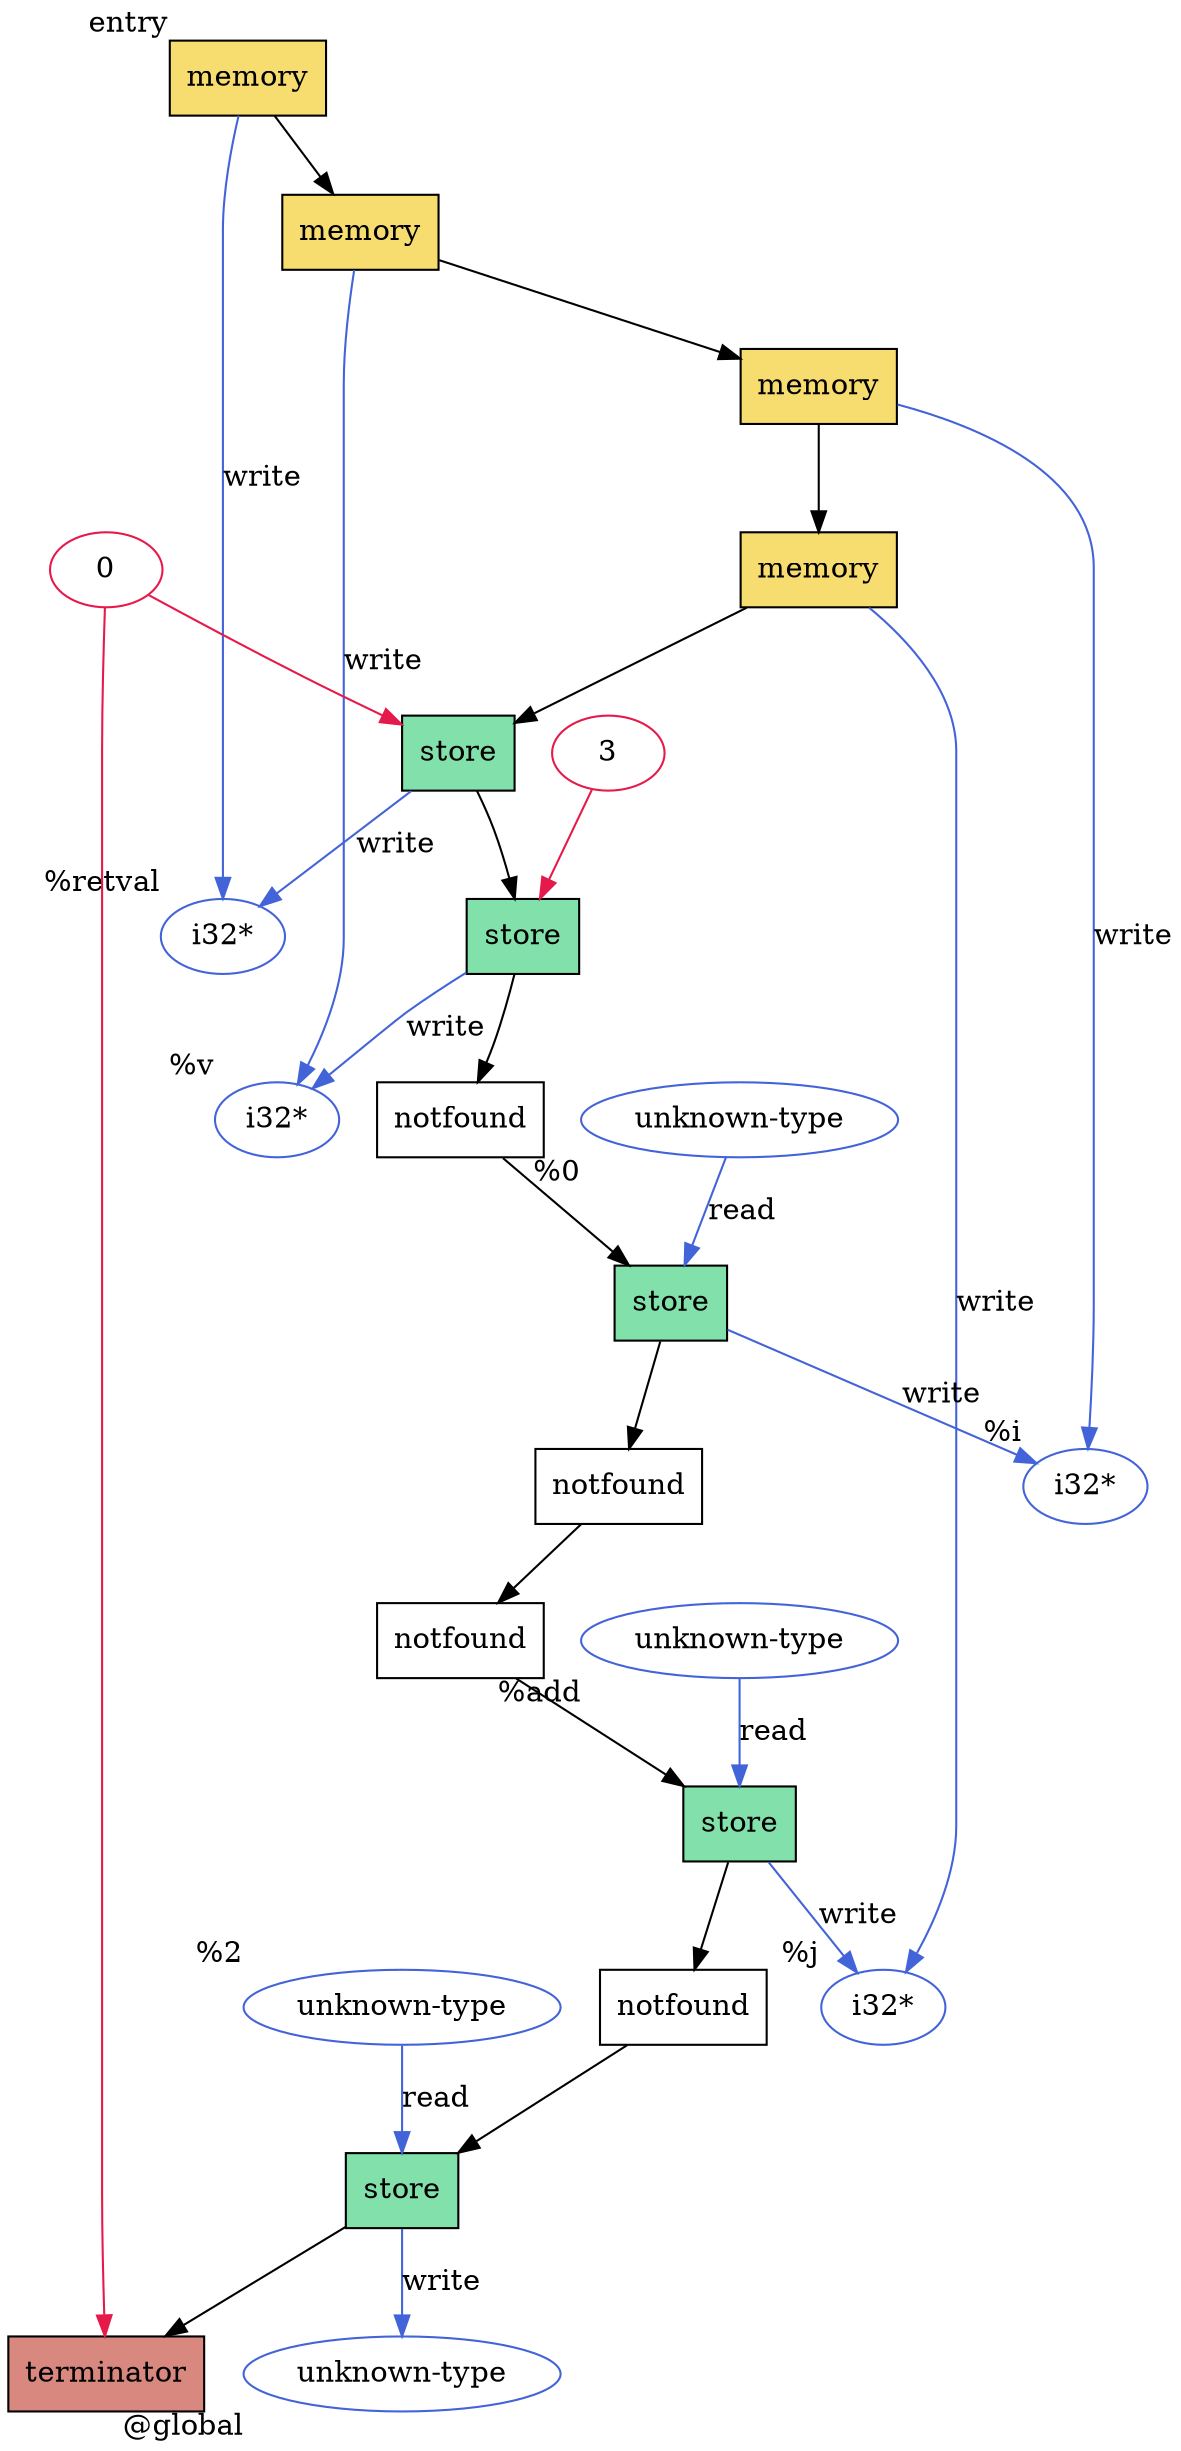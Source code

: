strict digraph  {
0 [fillcolor="#f7dc6f ", label=memory, shape=record, style=filled, type=inst, xlabel=entry];
1 [color="#4363d8", label="i32*", type=var, xlabel="%retval"];
2 [color="#4363d8", label="i32*", type=var, xlabel="%v"];
3 [fillcolor="#f7dc6f ", label=memory, shape=record, style=filled, type=inst];
4 [color="#4363d8", label="i32*", type=var, xlabel="%i"];
5 [fillcolor="#f7dc6f ", label=memory, shape=record, style=filled, type=inst];
6 [fillcolor="#f7dc6f ", label=memory, shape=record, style=filled, type=inst];
7 [color="#4363d8", label="i32*", type=var, xlabel="%j"];
8 [color="#e6194B", label=0, type=const];
9 [fillcolor="#82e0aa ", label=store, shape=record, style=filled, type=inst];
10 [fillcolor="#82e0aa ", label=store, shape=record, style=filled, type=inst];
11 [color="#e6194B", label=3, type=const];
12 [fillcolor="#ffffff", label=notfound, shape=record, style=filled, type=inst];
13 [fillcolor="#82e0aa ", label=store, shape=record, style=filled, type=inst];
14 [color="#4363d8", label="unknown-type", type=var, xlabel="%0"];
15 [fillcolor="#ffffff", label=notfound, shape=record, style=filled, type=inst];
16 [fillcolor="#ffffff", label=notfound, shape=record, style=filled, type=inst];
17 [fillcolor="#82e0aa ", label=store, shape=record, style=filled, type=inst];
18 [color="#4363d8", label="unknown-type", type=var, xlabel="%add"];
19 [fillcolor="#ffffff", label=notfound, shape=record, style=filled, type=inst];
20 [color="#4363d8", label="unknown-type", type=var, xlabel="%2"];
21 [fillcolor="#82e0aa ", label=store, shape=record, style=filled, type=inst];
22 [color="#4363d8", label="unknown-type", type=var, xlabel="@global"];
23 [fillcolor="#d98880", label=terminator, shape=record, style=filled, type=inst];
0 -> 1  [color="#4363d8", label=write];
0 -> 3;
3 -> 2  [color="#4363d8", label=write];
3 -> 5;
5 -> 4  [color="#4363d8", label=write];
5 -> 6;
6 -> 7  [color="#4363d8", label=write];
6 -> 9;
8 -> 9  [color="#e6194B"];
8 -> 23  [color="#e6194B"];
9 -> 1  [color="#4363d8", label=write];
9 -> 10;
10 -> 2  [color="#4363d8", label=write];
10 -> 12;
11 -> 10  [color="#e6194B"];
12 -> 13;
13 -> 4  [color="#4363d8", label=write];
13 -> 15;
14 -> 13  [color="#4363d8", label=read];
15 -> 16;
16 -> 17;
17 -> 7  [color="#4363d8", label=write];
17 -> 19;
18 -> 17  [color="#4363d8", label=read];
19 -> 21;
20 -> 21  [color="#4363d8", label=read];
21 -> 22  [color="#4363d8", label=write];
21 -> 23;
}
